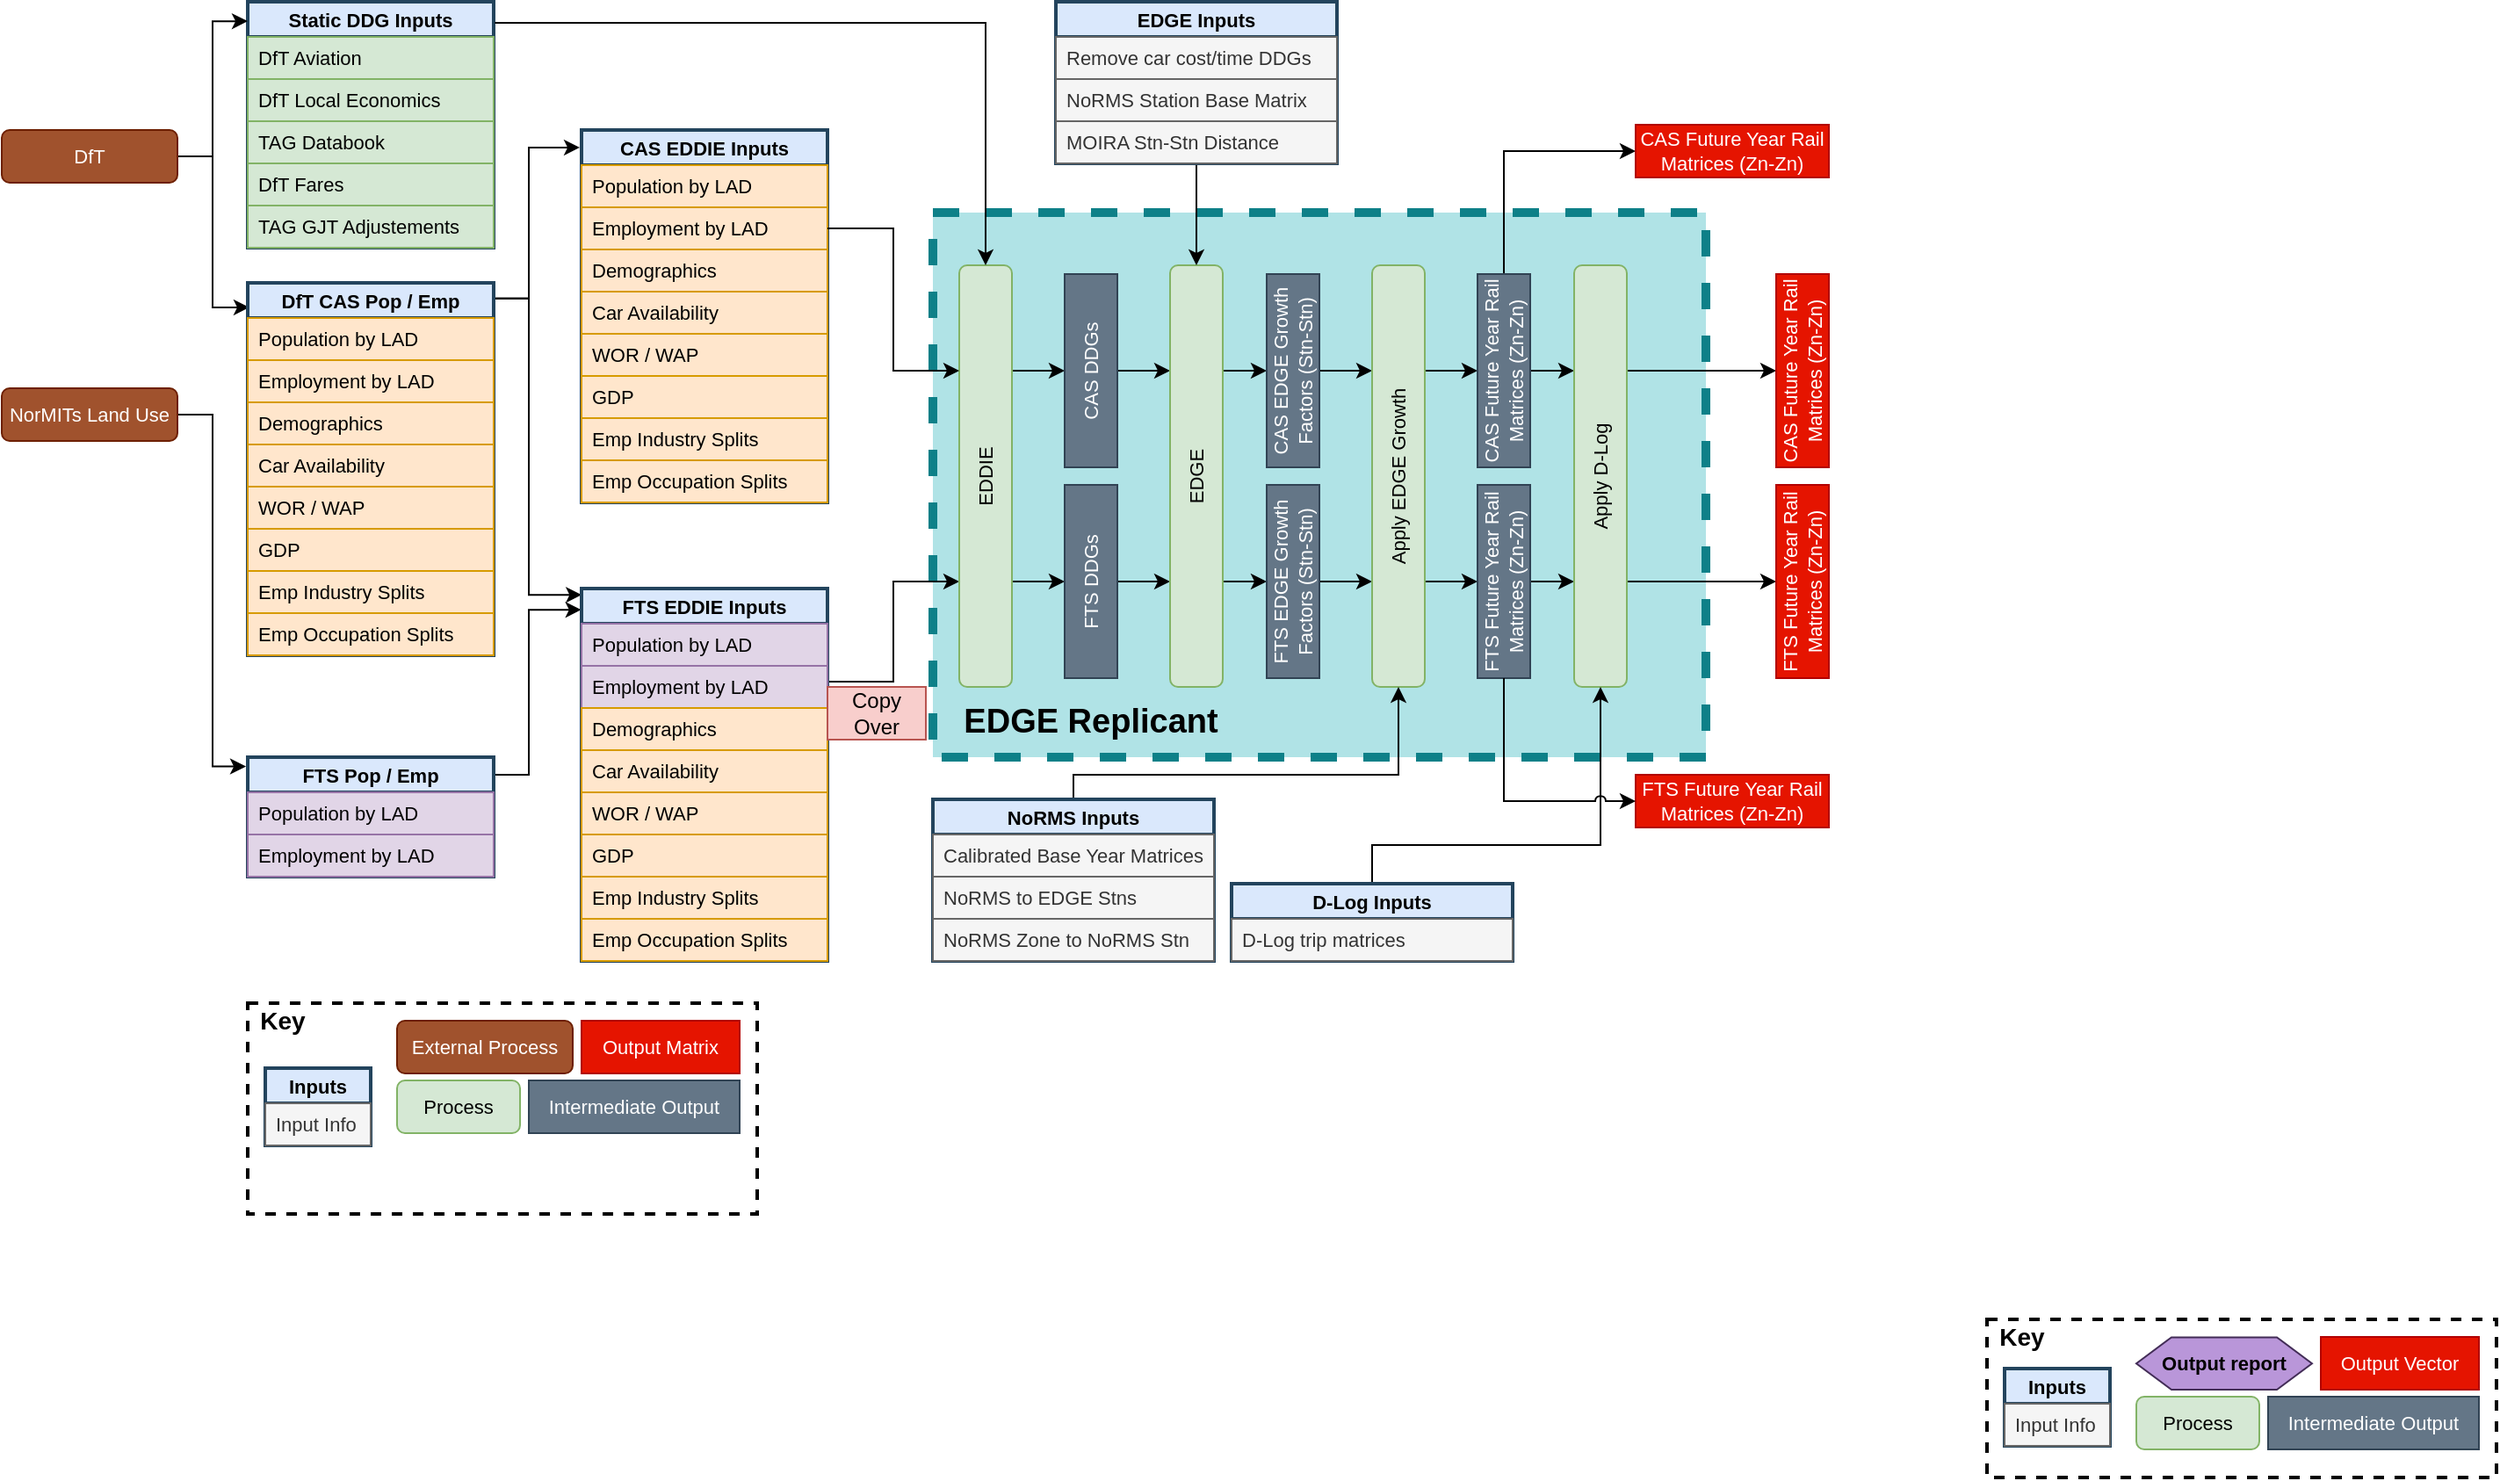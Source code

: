 <mxfile version="14.9.6" type="device" pages="2"><diagram id="xiVbnv9Z3kEjWXhl6XLZ" name="EDGE / Rail"><mxGraphModel dx="2249" dy="832" grid="1" gridSize="10" guides="1" tooltips="1" connect="1" arrows="1" fold="1" page="1" pageScale="1" pageWidth="827" pageHeight="1169" math="0" shadow="0"><root><mxCell id="0"/><mxCell id="1" parent="0"/><mxCell id="wJbxMJdrwcVg3yQO91d--107" value="" style="rounded=0;whiteSpace=wrap;html=1;strokeWidth=5;fontSize=11;dashed=1;fillColor=#b0e3e6;strokeColor=#0e8088;" vertex="1" parent="1"><mxGeometry x="450" y="170" width="440" height="310" as="geometry"/></mxCell><mxCell id="OQW1ox4yVsEIrrEEjxvf-1" value="" style="group" vertex="1" connectable="0" parent="1"><mxGeometry x="60" y="620" width="290" height="120" as="geometry"/></mxCell><mxCell id="OQW1ox4yVsEIrrEEjxvf-2" value="" style="rounded=0;whiteSpace=wrap;html=1;dashed=1;strokeWidth=2;" vertex="1" parent="OQW1ox4yVsEIrrEEjxvf-1"><mxGeometry width="290" height="120" as="geometry"/></mxCell><mxCell id="OQW1ox4yVsEIrrEEjxvf-3" value="&lt;b style=&quot;font-size: 14px&quot;&gt;Key&lt;/b&gt;" style="text;html=1;strokeColor=none;fillColor=none;align=center;verticalAlign=middle;whiteSpace=wrap;rounded=0;dashed=1;" vertex="1" parent="OQW1ox4yVsEIrrEEjxvf-1"><mxGeometry width="40" height="20" as="geometry"/></mxCell><mxCell id="OQW1ox4yVsEIrrEEjxvf-4" value="Inputs" style="swimlane;fontStyle=1;childLayout=stackLayout;horizontal=1;startSize=20;fillColor=#dae8fc;horizontalStack=0;resizeParent=1;resizeParentMax=0;resizeLast=0;collapsible=1;marginBottom=0;rounded=0;glass=0;fontSize=11;align=center;strokeWidth=2;strokeColor=#23445D;" vertex="1" parent="OQW1ox4yVsEIrrEEjxvf-1"><mxGeometry x="10" y="37" width="60" height="44" as="geometry"/></mxCell><mxCell id="OQW1ox4yVsEIrrEEjxvf-5" value="Input Info" style="text;strokeColor=#666666;fillColor=#f5f5f5;align=left;verticalAlign=middle;spacingLeft=4;spacingRight=4;overflow=hidden;rotatable=0;points=[[0,0.5],[1,0.5]];portConstraint=eastwest;fontSize=11;whiteSpace=wrap;fontColor=#333333;" vertex="1" parent="OQW1ox4yVsEIrrEEjxvf-4"><mxGeometry y="20" width="60" height="24" as="geometry"/></mxCell><mxCell id="OQW1ox4yVsEIrrEEjxvf-6" value="&lt;font style=&quot;font-size: 11px&quot;&gt;Process&lt;/font&gt;" style="rounded=1;whiteSpace=wrap;html=1;fillColor=#d5e8d4;strokeColor=#82b366;" vertex="1" parent="OQW1ox4yVsEIrrEEjxvf-1"><mxGeometry x="85" y="44" width="70" height="30" as="geometry"/></mxCell><mxCell id="OQW1ox4yVsEIrrEEjxvf-7" value="&lt;font style=&quot;font-size: 11px&quot;&gt;External Process&lt;/font&gt;" style="rounded=1;whiteSpace=wrap;html=1;fillColor=#a0522d;strokeColor=#6D1F00;fontColor=#ffffff;" vertex="1" parent="OQW1ox4yVsEIrrEEjxvf-1"><mxGeometry x="85" y="10" width="100" height="30" as="geometry"/></mxCell><mxCell id="OQW1ox4yVsEIrrEEjxvf-8" value="Intermediate Output" style="rounded=0;whiteSpace=wrap;html=1;strokeWidth=1;fillColor=#647687;strokeColor=#314354;fontSize=11;fontColor=#ffffff;" vertex="1" parent="OQW1ox4yVsEIrrEEjxvf-1"><mxGeometry x="160" y="44" width="120" height="30" as="geometry"/></mxCell><mxCell id="OQW1ox4yVsEIrrEEjxvf-9" value="Output Matrix" style="rounded=0;whiteSpace=wrap;html=1;strokeWidth=1;fillColor=#e51400;strokeColor=#B20000;fontSize=11;fontColor=#ffffff;" vertex="1" parent="OQW1ox4yVsEIrrEEjxvf-1"><mxGeometry x="190" y="10" width="90" height="30" as="geometry"/></mxCell><mxCell id="OQW1ox4yVsEIrrEEjxvf-11" value="" style="group" vertex="1" connectable="0" parent="1"><mxGeometry x="1050" y="800" width="290" height="90" as="geometry"/></mxCell><mxCell id="OQW1ox4yVsEIrrEEjxvf-12" value="" style="rounded=0;whiteSpace=wrap;html=1;dashed=1;strokeWidth=2;" vertex="1" parent="OQW1ox4yVsEIrrEEjxvf-11"><mxGeometry width="290" height="90" as="geometry"/></mxCell><mxCell id="OQW1ox4yVsEIrrEEjxvf-13" value="&lt;b style=&quot;font-size: 14px&quot;&gt;Key&lt;/b&gt;" style="text;html=1;strokeColor=none;fillColor=none;align=center;verticalAlign=middle;whiteSpace=wrap;rounded=0;dashed=1;" vertex="1" parent="OQW1ox4yVsEIrrEEjxvf-11"><mxGeometry width="40" height="20" as="geometry"/></mxCell><mxCell id="OQW1ox4yVsEIrrEEjxvf-14" value="Inputs" style="swimlane;fontStyle=1;childLayout=stackLayout;horizontal=1;startSize=20;fillColor=#dae8fc;horizontalStack=0;resizeParent=1;resizeParentMax=0;resizeLast=0;collapsible=1;marginBottom=0;rounded=0;glass=0;fontSize=11;align=center;strokeWidth=2;strokeColor=#23445D;" vertex="1" parent="OQW1ox4yVsEIrrEEjxvf-11"><mxGeometry x="10" y="28" width="60" height="44" as="geometry"/></mxCell><mxCell id="OQW1ox4yVsEIrrEEjxvf-15" value="Input Info" style="text;strokeColor=#666666;fillColor=#f5f5f5;align=left;verticalAlign=middle;spacingLeft=4;spacingRight=4;overflow=hidden;rotatable=0;points=[[0,0.5],[1,0.5]];portConstraint=eastwest;fontSize=11;whiteSpace=wrap;fontColor=#333333;" vertex="1" parent="OQW1ox4yVsEIrrEEjxvf-14"><mxGeometry y="20" width="60" height="24" as="geometry"/></mxCell><mxCell id="OQW1ox4yVsEIrrEEjxvf-16" value="&lt;font style=&quot;font-size: 11px&quot;&gt;Process&lt;/font&gt;" style="rounded=1;whiteSpace=wrap;html=1;fillColor=#d5e8d4;strokeColor=#82b366;" vertex="1" parent="OQW1ox4yVsEIrrEEjxvf-11"><mxGeometry x="85" y="44" width="70" height="30" as="geometry"/></mxCell><mxCell id="OQW1ox4yVsEIrrEEjxvf-17" value="Intermediate Output" style="rounded=0;whiteSpace=wrap;html=1;strokeWidth=1;fillColor=#647687;strokeColor=#314354;fontSize=11;fontColor=#ffffff;" vertex="1" parent="OQW1ox4yVsEIrrEEjxvf-11"><mxGeometry x="160" y="44" width="120" height="30" as="geometry"/></mxCell><mxCell id="OQW1ox4yVsEIrrEEjxvf-18" value="Output Vector" style="rounded=0;whiteSpace=wrap;html=1;strokeWidth=1;fillColor=#e51400;strokeColor=#B20000;fontSize=11;fontColor=#ffffff;" vertex="1" parent="OQW1ox4yVsEIrrEEjxvf-11"><mxGeometry x="190" y="10" width="90" height="30" as="geometry"/></mxCell><mxCell id="OQW1ox4yVsEIrrEEjxvf-19" value="&lt;span style=&quot;font-size: 11px&quot;&gt;&lt;b&gt;Output report&lt;/b&gt;&lt;/span&gt;" style="shape=hexagon;perimeter=hexagonPerimeter2;whiteSpace=wrap;html=1;fixedSize=1;strokeColor=#432D57;fillColor=#B996D9;" vertex="1" parent="OQW1ox4yVsEIrrEEjxvf-11"><mxGeometry x="85" y="10.19" width="100" height="29.81" as="geometry"/></mxCell><mxCell id="wJbxMJdrwcVg3yQO91d--1" value="Static DDG Inputs" style="swimlane;fontStyle=1;childLayout=stackLayout;horizontal=1;startSize=20;fillColor=#dae8fc;horizontalStack=0;resizeParent=1;resizeParentMax=0;resizeLast=0;collapsible=1;marginBottom=0;rounded=0;glass=0;fontSize=11;align=center;strokeWidth=2;strokeColor=#23445D;" vertex="1" parent="1"><mxGeometry x="60" y="50" width="140" height="140" as="geometry"/></mxCell><mxCell id="wJbxMJdrwcVg3yQO91d--2" value="DfT Aviation" style="text;strokeColor=#82b366;fillColor=#d5e8d4;align=left;verticalAlign=middle;spacingLeft=4;spacingRight=4;overflow=hidden;rotatable=0;points=[[0,0.5],[1,0.5]];portConstraint=eastwest;fontSize=11;whiteSpace=wrap;" vertex="1" parent="wJbxMJdrwcVg3yQO91d--1"><mxGeometry y="20" width="140" height="24" as="geometry"/></mxCell><mxCell id="wJbxMJdrwcVg3yQO91d--11" value="DfT Local Economics" style="text;strokeColor=#82b366;fillColor=#d5e8d4;align=left;verticalAlign=middle;spacingLeft=4;spacingRight=4;overflow=hidden;rotatable=0;points=[[0,0.5],[1,0.5]];portConstraint=eastwest;fontSize=11;whiteSpace=wrap;" vertex="1" parent="wJbxMJdrwcVg3yQO91d--1"><mxGeometry y="44" width="140" height="24" as="geometry"/></mxCell><mxCell id="wJbxMJdrwcVg3yQO91d--12" value="TAG Databook" style="text;strokeColor=#82b366;fillColor=#d5e8d4;align=left;verticalAlign=middle;spacingLeft=4;spacingRight=4;overflow=hidden;rotatable=0;points=[[0,0.5],[1,0.5]];portConstraint=eastwest;fontSize=11;whiteSpace=wrap;" vertex="1" parent="wJbxMJdrwcVg3yQO91d--1"><mxGeometry y="68" width="140" height="24" as="geometry"/></mxCell><mxCell id="wJbxMJdrwcVg3yQO91d--13" value="DfT Fares" style="text;strokeColor=#82b366;fillColor=#d5e8d4;align=left;verticalAlign=middle;spacingLeft=4;spacingRight=4;overflow=hidden;rotatable=0;points=[[0,0.5],[1,0.5]];portConstraint=eastwest;fontSize=11;whiteSpace=wrap;" vertex="1" parent="wJbxMJdrwcVg3yQO91d--1"><mxGeometry y="92" width="140" height="24" as="geometry"/></mxCell><mxCell id="wJbxMJdrwcVg3yQO91d--17" value="TAG GJT Adjustements" style="text;strokeColor=#82b366;fillColor=#d5e8d4;align=left;verticalAlign=middle;spacingLeft=4;spacingRight=4;overflow=hidden;rotatable=0;points=[[0,0.5],[1,0.5]];portConstraint=eastwest;fontSize=11;whiteSpace=wrap;" vertex="1" parent="wJbxMJdrwcVg3yQO91d--1"><mxGeometry y="116" width="140" height="24" as="geometry"/></mxCell><mxCell id="wJbxMJdrwcVg3yQO91d--25" style="edgeStyle=orthogonalEdgeStyle;rounded=0;orthogonalLoop=1;jettySize=auto;html=1;exitX=1;exitY=0.5;exitDx=0;exitDy=0;entryX=-0.007;entryY=0.078;entryDx=0;entryDy=0;entryPerimeter=0;" edge="1" parent="1" source="wJbxMJdrwcVg3yQO91d--3" target="wJbxMJdrwcVg3yQO91d--5"><mxGeometry relative="1" as="geometry"/></mxCell><mxCell id="wJbxMJdrwcVg3yQO91d--3" value="&lt;font style=&quot;font-size: 11px&quot;&gt;NorMITs Land Use&lt;/font&gt;" style="rounded=1;whiteSpace=wrap;html=1;fillColor=#a0522d;strokeColor=#6D1F00;fontColor=#ffffff;" vertex="1" parent="1"><mxGeometry x="-80" y="270" width="100" height="30" as="geometry"/></mxCell><mxCell id="wJbxMJdrwcVg3yQO91d--23" style="edgeStyle=orthogonalEdgeStyle;rounded=0;orthogonalLoop=1;jettySize=auto;html=1;exitX=1;exitY=0.5;exitDx=0;exitDy=0;entryX=0;entryY=0.079;entryDx=0;entryDy=0;entryPerimeter=0;" edge="1" parent="1" source="wJbxMJdrwcVg3yQO91d--4" target="wJbxMJdrwcVg3yQO91d--1"><mxGeometry relative="1" as="geometry"/></mxCell><mxCell id="wJbxMJdrwcVg3yQO91d--24" style="edgeStyle=orthogonalEdgeStyle;rounded=0;orthogonalLoop=1;jettySize=auto;html=1;exitX=1;exitY=0.5;exitDx=0;exitDy=0;entryX=0.007;entryY=0.066;entryDx=0;entryDy=0;entryPerimeter=0;" edge="1" parent="1" source="wJbxMJdrwcVg3yQO91d--4" target="wJbxMJdrwcVg3yQO91d--8"><mxGeometry relative="1" as="geometry"/></mxCell><mxCell id="wJbxMJdrwcVg3yQO91d--4" value="&lt;span style=&quot;font-size: 11px&quot;&gt;DfT&lt;/span&gt;" style="rounded=1;whiteSpace=wrap;html=1;fillColor=#a0522d;strokeColor=#6D1F00;fontColor=#ffffff;" vertex="1" parent="1"><mxGeometry x="-80" y="123" width="100" height="30" as="geometry"/></mxCell><mxCell id="wJbxMJdrwcVg3yQO91d--49" style="edgeStyle=orthogonalEdgeStyle;rounded=0;orthogonalLoop=1;jettySize=auto;html=1;exitX=1.001;exitY=0.082;exitDx=0;exitDy=0;exitPerimeter=0;entryX=-0.001;entryY=0.057;entryDx=0;entryDy=0;entryPerimeter=0;" edge="1" parent="1" source="wJbxMJdrwcVg3yQO91d--5" target="wJbxMJdrwcVg3yQO91d--40"><mxGeometry relative="1" as="geometry"><mxPoint x="220" y="470" as="sourcePoint"/><mxPoint x="240" y="361" as="targetPoint"/><Array as="points"><mxPoint x="220" y="490"/><mxPoint x="220" y="396"/></Array></mxGeometry></mxCell><mxCell id="wJbxMJdrwcVg3yQO91d--5" value="FTS Pop / Emp" style="swimlane;fontStyle=1;childLayout=stackLayout;horizontal=1;startSize=20;fillColor=#dae8fc;horizontalStack=0;resizeParent=1;resizeParentMax=0;resizeLast=0;collapsible=1;marginBottom=0;rounded=0;glass=0;fontSize=11;align=center;strokeWidth=2;strokeColor=#23445D;" vertex="1" parent="1"><mxGeometry x="60" y="480" width="140" height="68" as="geometry"/></mxCell><mxCell id="wJbxMJdrwcVg3yQO91d--6" value="Population by LAD" style="text;strokeColor=#9673a6;fillColor=#e1d5e7;align=left;verticalAlign=middle;spacingLeft=4;spacingRight=4;overflow=hidden;rotatable=0;points=[[0,0.5],[1,0.5]];portConstraint=eastwest;fontSize=11;whiteSpace=wrap;" vertex="1" parent="wJbxMJdrwcVg3yQO91d--5"><mxGeometry y="20" width="140" height="24" as="geometry"/></mxCell><mxCell id="wJbxMJdrwcVg3yQO91d--7" value="Employment by LAD" style="text;strokeColor=#9673a6;fillColor=#e1d5e7;align=left;verticalAlign=middle;spacingLeft=4;spacingRight=4;overflow=hidden;rotatable=0;points=[[0,0.5],[1,0.5]];portConstraint=eastwest;fontSize=11;whiteSpace=wrap;" vertex="1" parent="wJbxMJdrwcVg3yQO91d--5"><mxGeometry y="44" width="140" height="24" as="geometry"/></mxCell><mxCell id="wJbxMJdrwcVg3yQO91d--50" style="edgeStyle=orthogonalEdgeStyle;rounded=0;orthogonalLoop=1;jettySize=auto;html=1;exitX=1.004;exitY=0.042;exitDx=0;exitDy=0;exitPerimeter=0;entryX=0.001;entryY=0.017;entryDx=0;entryDy=0;entryPerimeter=0;" edge="1" parent="1" source="wJbxMJdrwcVg3yQO91d--8" target="wJbxMJdrwcVg3yQO91d--40"><mxGeometry relative="1" as="geometry"><mxPoint x="230" y="390" as="targetPoint"/><mxPoint x="230" y="210" as="sourcePoint"/><Array as="points"><mxPoint x="220" y="219"/><mxPoint x="220" y="388"/></Array></mxGeometry></mxCell><mxCell id="wJbxMJdrwcVg3yQO91d--51" style="edgeStyle=orthogonalEdgeStyle;rounded=0;orthogonalLoop=1;jettySize=auto;html=1;exitX=1.005;exitY=0.042;exitDx=0;exitDy=0;entryX=-0.007;entryY=0.047;entryDx=0;entryDy=0;entryPerimeter=0;exitPerimeter=0;" edge="1" parent="1" source="wJbxMJdrwcVg3yQO91d--8" target="wJbxMJdrwcVg3yQO91d--26"><mxGeometry relative="1" as="geometry"><Array as="points"><mxPoint x="220" y="219"/><mxPoint x="220" y="133"/></Array></mxGeometry></mxCell><mxCell id="wJbxMJdrwcVg3yQO91d--8" value="DfT CAS Pop / Emp" style="swimlane;fontStyle=1;childLayout=stackLayout;horizontal=1;startSize=20;fillColor=#dae8fc;horizontalStack=0;resizeParent=1;resizeParentMax=0;resizeLast=0;collapsible=1;marginBottom=0;rounded=0;glass=0;fontSize=11;align=center;strokeWidth=2;strokeColor=#23445D;" vertex="1" parent="1"><mxGeometry x="60" y="210" width="140" height="212" as="geometry"/></mxCell><mxCell id="wJbxMJdrwcVg3yQO91d--9" value="Population by LAD" style="text;strokeColor=#d79b00;fillColor=#ffe6cc;align=left;verticalAlign=middle;spacingLeft=4;spacingRight=4;overflow=hidden;rotatable=0;points=[[0,0.5],[1,0.5]];portConstraint=eastwest;fontSize=11;whiteSpace=wrap;" vertex="1" parent="wJbxMJdrwcVg3yQO91d--8"><mxGeometry y="20" width="140" height="24" as="geometry"/></mxCell><mxCell id="wJbxMJdrwcVg3yQO91d--10" value="Employment by LAD" style="text;strokeColor=#d79b00;fillColor=#ffe6cc;align=left;verticalAlign=middle;spacingLeft=4;spacingRight=4;overflow=hidden;rotatable=0;points=[[0,0.5],[1,0.5]];portConstraint=eastwest;fontSize=11;whiteSpace=wrap;" vertex="1" parent="wJbxMJdrwcVg3yQO91d--8"><mxGeometry y="44" width="140" height="24" as="geometry"/></mxCell><mxCell id="wJbxMJdrwcVg3yQO91d--21" value="Demographics" style="text;strokeColor=#d79b00;fillColor=#ffe6cc;align=left;verticalAlign=middle;spacingLeft=4;spacingRight=4;overflow=hidden;rotatable=0;points=[[0,0.5],[1,0.5]];portConstraint=eastwest;fontSize=11;whiteSpace=wrap;" vertex="1" parent="wJbxMJdrwcVg3yQO91d--8"><mxGeometry y="68" width="140" height="24" as="geometry"/></mxCell><mxCell id="wJbxMJdrwcVg3yQO91d--20" value="Car Availability" style="text;strokeColor=#d79b00;fillColor=#ffe6cc;align=left;verticalAlign=middle;spacingLeft=4;spacingRight=4;overflow=hidden;rotatable=0;points=[[0,0.5],[1,0.5]];portConstraint=eastwest;fontSize=11;whiteSpace=wrap;" vertex="1" parent="wJbxMJdrwcVg3yQO91d--8"><mxGeometry y="92" width="140" height="24" as="geometry"/></mxCell><mxCell id="wJbxMJdrwcVg3yQO91d--16" value="WOR / WAP" style="text;strokeColor=#d79b00;fillColor=#ffe6cc;align=left;verticalAlign=middle;spacingLeft=4;spacingRight=4;overflow=hidden;rotatable=0;points=[[0,0.5],[1,0.5]];portConstraint=eastwest;fontSize=11;whiteSpace=wrap;" vertex="1" parent="wJbxMJdrwcVg3yQO91d--8"><mxGeometry y="116" width="140" height="24" as="geometry"/></mxCell><mxCell id="wJbxMJdrwcVg3yQO91d--15" value="GDP" style="text;strokeColor=#d79b00;fillColor=#ffe6cc;align=left;verticalAlign=middle;spacingLeft=4;spacingRight=4;overflow=hidden;rotatable=0;points=[[0,0.5],[1,0.5]];portConstraint=eastwest;fontSize=11;whiteSpace=wrap;" vertex="1" parent="wJbxMJdrwcVg3yQO91d--8"><mxGeometry y="140" width="140" height="24" as="geometry"/></mxCell><mxCell id="wJbxMJdrwcVg3yQO91d--22" value="Emp Industry Splits" style="text;strokeColor=#d79b00;fillColor=#ffe6cc;align=left;verticalAlign=middle;spacingLeft=4;spacingRight=4;overflow=hidden;rotatable=0;points=[[0,0.5],[1,0.5]];portConstraint=eastwest;fontSize=11;whiteSpace=wrap;" vertex="1" parent="wJbxMJdrwcVg3yQO91d--8"><mxGeometry y="164" width="140" height="24" as="geometry"/></mxCell><mxCell id="wJbxMJdrwcVg3yQO91d--14" value="Emp Occupation Splits" style="text;strokeColor=#d79b00;fillColor=#ffe6cc;align=left;verticalAlign=middle;spacingLeft=4;spacingRight=4;overflow=hidden;rotatable=0;points=[[0,0.5],[1,0.5]];portConstraint=eastwest;fontSize=11;whiteSpace=wrap;" vertex="1" parent="wJbxMJdrwcVg3yQO91d--8"><mxGeometry y="188" width="140" height="24" as="geometry"/></mxCell><mxCell id="wJbxMJdrwcVg3yQO91d--26" value="CAS EDDIE Inputs" style="swimlane;fontStyle=1;childLayout=stackLayout;horizontal=1;startSize=20;fillColor=#dae8fc;horizontalStack=0;resizeParent=1;resizeParentMax=0;resizeLast=0;collapsible=1;marginBottom=0;rounded=0;glass=0;fontSize=11;align=center;strokeWidth=2;strokeColor=#23445D;" vertex="1" parent="1"><mxGeometry x="250" y="123" width="140" height="212" as="geometry"/></mxCell><mxCell id="wJbxMJdrwcVg3yQO91d--27" value="Population by LAD" style="text;strokeColor=#d79b00;fillColor=#ffe6cc;align=left;verticalAlign=middle;spacingLeft=4;spacingRight=4;overflow=hidden;rotatable=0;points=[[0,0.5],[1,0.5]];portConstraint=eastwest;fontSize=11;whiteSpace=wrap;" vertex="1" parent="wJbxMJdrwcVg3yQO91d--26"><mxGeometry y="20" width="140" height="24" as="geometry"/></mxCell><mxCell id="wJbxMJdrwcVg3yQO91d--28" value="Employment by LAD" style="text;strokeColor=#d79b00;fillColor=#ffe6cc;align=left;verticalAlign=middle;spacingLeft=4;spacingRight=4;overflow=hidden;rotatable=0;points=[[0,0.5],[1,0.5]];portConstraint=eastwest;fontSize=11;whiteSpace=wrap;" vertex="1" parent="wJbxMJdrwcVg3yQO91d--26"><mxGeometry y="44" width="140" height="24" as="geometry"/></mxCell><mxCell id="wJbxMJdrwcVg3yQO91d--29" value="Demographics" style="text;strokeColor=#d79b00;fillColor=#ffe6cc;align=left;verticalAlign=middle;spacingLeft=4;spacingRight=4;overflow=hidden;rotatable=0;points=[[0,0.5],[1,0.5]];portConstraint=eastwest;fontSize=11;whiteSpace=wrap;" vertex="1" parent="wJbxMJdrwcVg3yQO91d--26"><mxGeometry y="68" width="140" height="24" as="geometry"/></mxCell><mxCell id="wJbxMJdrwcVg3yQO91d--30" value="Car Availability" style="text;strokeColor=#d79b00;fillColor=#ffe6cc;align=left;verticalAlign=middle;spacingLeft=4;spacingRight=4;overflow=hidden;rotatable=0;points=[[0,0.5],[1,0.5]];portConstraint=eastwest;fontSize=11;whiteSpace=wrap;" vertex="1" parent="wJbxMJdrwcVg3yQO91d--26"><mxGeometry y="92" width="140" height="24" as="geometry"/></mxCell><mxCell id="wJbxMJdrwcVg3yQO91d--31" value="WOR / WAP" style="text;strokeColor=#d79b00;fillColor=#ffe6cc;align=left;verticalAlign=middle;spacingLeft=4;spacingRight=4;overflow=hidden;rotatable=0;points=[[0,0.5],[1,0.5]];portConstraint=eastwest;fontSize=11;whiteSpace=wrap;" vertex="1" parent="wJbxMJdrwcVg3yQO91d--26"><mxGeometry y="116" width="140" height="24" as="geometry"/></mxCell><mxCell id="wJbxMJdrwcVg3yQO91d--32" value="GDP" style="text;strokeColor=#d79b00;fillColor=#ffe6cc;align=left;verticalAlign=middle;spacingLeft=4;spacingRight=4;overflow=hidden;rotatable=0;points=[[0,0.5],[1,0.5]];portConstraint=eastwest;fontSize=11;whiteSpace=wrap;" vertex="1" parent="wJbxMJdrwcVg3yQO91d--26"><mxGeometry y="140" width="140" height="24" as="geometry"/></mxCell><mxCell id="wJbxMJdrwcVg3yQO91d--33" value="Emp Industry Splits" style="text;strokeColor=#d79b00;fillColor=#ffe6cc;align=left;verticalAlign=middle;spacingLeft=4;spacingRight=4;overflow=hidden;rotatable=0;points=[[0,0.5],[1,0.5]];portConstraint=eastwest;fontSize=11;whiteSpace=wrap;" vertex="1" parent="wJbxMJdrwcVg3yQO91d--26"><mxGeometry y="164" width="140" height="24" as="geometry"/></mxCell><mxCell id="wJbxMJdrwcVg3yQO91d--34" value="Emp Occupation Splits" style="text;strokeColor=#d79b00;fillColor=#ffe6cc;align=left;verticalAlign=middle;spacingLeft=4;spacingRight=4;overflow=hidden;rotatable=0;points=[[0,0.5],[1,0.5]];portConstraint=eastwest;fontSize=11;whiteSpace=wrap;" vertex="1" parent="wJbxMJdrwcVg3yQO91d--26"><mxGeometry y="188" width="140" height="24" as="geometry"/></mxCell><mxCell id="wJbxMJdrwcVg3yQO91d--54" style="edgeStyle=orthogonalEdgeStyle;rounded=0;orthogonalLoop=1;jettySize=auto;html=1;exitX=1;exitY=0.25;exitDx=0;exitDy=0;entryX=0.25;entryY=0;entryDx=0;entryDy=0;" edge="1" parent="1" source="wJbxMJdrwcVg3yQO91d--40" target="wJbxMJdrwcVg3yQO91d--52"><mxGeometry relative="1" as="geometry"/></mxCell><mxCell id="wJbxMJdrwcVg3yQO91d--40" value="FTS EDDIE Inputs" style="swimlane;fontStyle=1;childLayout=stackLayout;horizontal=1;startSize=20;fillColor=#dae8fc;horizontalStack=0;resizeParent=1;resizeParentMax=0;resizeLast=0;collapsible=1;marginBottom=0;rounded=0;glass=0;fontSize=11;align=center;strokeWidth=2;strokeColor=#23445D;" vertex="1" parent="1"><mxGeometry x="250" y="384" width="140" height="212" as="geometry"/></mxCell><mxCell id="wJbxMJdrwcVg3yQO91d--41" value="Population by LAD" style="text;strokeColor=#9673a6;fillColor=#e1d5e7;align=left;verticalAlign=middle;spacingLeft=4;spacingRight=4;overflow=hidden;rotatable=0;points=[[0,0.5],[1,0.5]];portConstraint=eastwest;fontSize=11;whiteSpace=wrap;" vertex="1" parent="wJbxMJdrwcVg3yQO91d--40"><mxGeometry y="20" width="140" height="24" as="geometry"/></mxCell><mxCell id="wJbxMJdrwcVg3yQO91d--42" value="Employment by LAD" style="text;strokeColor=#9673a6;fillColor=#e1d5e7;align=left;verticalAlign=middle;spacingLeft=4;spacingRight=4;overflow=hidden;rotatable=0;points=[[0,0.5],[1,0.5]];portConstraint=eastwest;fontSize=11;whiteSpace=wrap;" vertex="1" parent="wJbxMJdrwcVg3yQO91d--40"><mxGeometry y="44" width="140" height="24" as="geometry"/></mxCell><mxCell id="wJbxMJdrwcVg3yQO91d--43" value="Demographics" style="text;strokeColor=#d79b00;fillColor=#ffe6cc;align=left;verticalAlign=middle;spacingLeft=4;spacingRight=4;overflow=hidden;rotatable=0;points=[[0,0.5],[1,0.5]];portConstraint=eastwest;fontSize=11;whiteSpace=wrap;" vertex="1" parent="wJbxMJdrwcVg3yQO91d--40"><mxGeometry y="68" width="140" height="24" as="geometry"/></mxCell><mxCell id="wJbxMJdrwcVg3yQO91d--44" value="Car Availability" style="text;strokeColor=#d79b00;fillColor=#ffe6cc;align=left;verticalAlign=middle;spacingLeft=4;spacingRight=4;overflow=hidden;rotatable=0;points=[[0,0.5],[1,0.5]];portConstraint=eastwest;fontSize=11;whiteSpace=wrap;" vertex="1" parent="wJbxMJdrwcVg3yQO91d--40"><mxGeometry y="92" width="140" height="24" as="geometry"/></mxCell><mxCell id="wJbxMJdrwcVg3yQO91d--45" value="WOR / WAP" style="text;strokeColor=#d79b00;fillColor=#ffe6cc;align=left;verticalAlign=middle;spacingLeft=4;spacingRight=4;overflow=hidden;rotatable=0;points=[[0,0.5],[1,0.5]];portConstraint=eastwest;fontSize=11;whiteSpace=wrap;" vertex="1" parent="wJbxMJdrwcVg3yQO91d--40"><mxGeometry y="116" width="140" height="24" as="geometry"/></mxCell><mxCell id="wJbxMJdrwcVg3yQO91d--46" value="GDP" style="text;strokeColor=#d79b00;fillColor=#ffe6cc;align=left;verticalAlign=middle;spacingLeft=4;spacingRight=4;overflow=hidden;rotatable=0;points=[[0,0.5],[1,0.5]];portConstraint=eastwest;fontSize=11;whiteSpace=wrap;" vertex="1" parent="wJbxMJdrwcVg3yQO91d--40"><mxGeometry y="140" width="140" height="24" as="geometry"/></mxCell><mxCell id="wJbxMJdrwcVg3yQO91d--47" value="Emp Industry Splits" style="text;strokeColor=#d79b00;fillColor=#ffe6cc;align=left;verticalAlign=middle;spacingLeft=4;spacingRight=4;overflow=hidden;rotatable=0;points=[[0,0.5],[1,0.5]];portConstraint=eastwest;fontSize=11;whiteSpace=wrap;" vertex="1" parent="wJbxMJdrwcVg3yQO91d--40"><mxGeometry y="164" width="140" height="24" as="geometry"/></mxCell><mxCell id="wJbxMJdrwcVg3yQO91d--48" value="Emp Occupation Splits" style="text;strokeColor=#d79b00;fillColor=#ffe6cc;align=left;verticalAlign=middle;spacingLeft=4;spacingRight=4;overflow=hidden;rotatable=0;points=[[0,0.5],[1,0.5]];portConstraint=eastwest;fontSize=11;whiteSpace=wrap;" vertex="1" parent="wJbxMJdrwcVg3yQO91d--40"><mxGeometry y="188" width="140" height="24" as="geometry"/></mxCell><mxCell id="wJbxMJdrwcVg3yQO91d--59" style="edgeStyle=orthogonalEdgeStyle;rounded=0;orthogonalLoop=1;jettySize=auto;html=1;exitX=0.25;exitY=1;exitDx=0;exitDy=0;entryX=0.5;entryY=0;entryDx=0;entryDy=0;" edge="1" parent="1" source="wJbxMJdrwcVg3yQO91d--52" target="wJbxMJdrwcVg3yQO91d--56"><mxGeometry relative="1" as="geometry"/></mxCell><mxCell id="wJbxMJdrwcVg3yQO91d--60" style="edgeStyle=orthogonalEdgeStyle;rounded=0;orthogonalLoop=1;jettySize=auto;html=1;exitX=0.75;exitY=1;exitDx=0;exitDy=0;entryX=0.5;entryY=0;entryDx=0;entryDy=0;" edge="1" parent="1" source="wJbxMJdrwcVg3yQO91d--52" target="wJbxMJdrwcVg3yQO91d--58"><mxGeometry relative="1" as="geometry"/></mxCell><mxCell id="wJbxMJdrwcVg3yQO91d--52" value="&lt;font style=&quot;font-size: 11px&quot;&gt;EDDIE&lt;/font&gt;" style="rounded=1;whiteSpace=wrap;html=1;fillColor=#d5e8d4;strokeColor=#82b366;rotation=-90;" vertex="1" parent="1"><mxGeometry x="360" y="305" width="240" height="30" as="geometry"/></mxCell><mxCell id="wJbxMJdrwcVg3yQO91d--53" style="edgeStyle=orthogonalEdgeStyle;rounded=0;orthogonalLoop=1;jettySize=auto;html=1;exitX=1.005;exitY=0.086;exitDx=0;exitDy=0;exitPerimeter=0;entryX=1;entryY=0.5;entryDx=0;entryDy=0;" edge="1" parent="1" source="wJbxMJdrwcVg3yQO91d--1" target="wJbxMJdrwcVg3yQO91d--52"><mxGeometry relative="1" as="geometry"/></mxCell><mxCell id="wJbxMJdrwcVg3yQO91d--55" style="edgeStyle=orthogonalEdgeStyle;rounded=0;orthogonalLoop=1;jettySize=auto;html=1;exitX=1;exitY=0.5;exitDx=0;exitDy=0;entryX=0.75;entryY=0;entryDx=0;entryDy=0;" edge="1" parent="1" source="wJbxMJdrwcVg3yQO91d--28" target="wJbxMJdrwcVg3yQO91d--52"><mxGeometry relative="1" as="geometry"/></mxCell><mxCell id="wJbxMJdrwcVg3yQO91d--63" style="edgeStyle=orthogonalEdgeStyle;rounded=0;orthogonalLoop=1;jettySize=auto;html=1;exitX=0.5;exitY=1;exitDx=0;exitDy=0;entryX=0.25;entryY=0;entryDx=0;entryDy=0;" edge="1" parent="1" source="wJbxMJdrwcVg3yQO91d--56" target="wJbxMJdrwcVg3yQO91d--61"><mxGeometry relative="1" as="geometry"/></mxCell><mxCell id="wJbxMJdrwcVg3yQO91d--56" value="FTS DDGs" style="rounded=0;whiteSpace=wrap;html=1;strokeWidth=1;fillColor=#647687;strokeColor=#314354;fontSize=11;fontColor=#ffffff;rotation=-90;" vertex="1" parent="1"><mxGeometry x="485" y="365" width="110" height="30" as="geometry"/></mxCell><mxCell id="wJbxMJdrwcVg3yQO91d--62" style="edgeStyle=orthogonalEdgeStyle;rounded=0;orthogonalLoop=1;jettySize=auto;html=1;exitX=0.5;exitY=1;exitDx=0;exitDy=0;entryX=0.75;entryY=0;entryDx=0;entryDy=0;" edge="1" parent="1" source="wJbxMJdrwcVg3yQO91d--58" target="wJbxMJdrwcVg3yQO91d--61"><mxGeometry relative="1" as="geometry"/></mxCell><mxCell id="wJbxMJdrwcVg3yQO91d--58" value="CAS DDGs" style="rounded=0;whiteSpace=wrap;html=1;strokeWidth=1;fillColor=#647687;strokeColor=#314354;fontSize=11;fontColor=#ffffff;rotation=-90;" vertex="1" parent="1"><mxGeometry x="485" y="245" width="110" height="30" as="geometry"/></mxCell><mxCell id="wJbxMJdrwcVg3yQO91d--73" style="edgeStyle=orthogonalEdgeStyle;rounded=0;orthogonalLoop=1;jettySize=auto;html=1;exitX=0.25;exitY=1;exitDx=0;exitDy=0;entryX=0.5;entryY=0;entryDx=0;entryDy=0;" edge="1" parent="1" source="wJbxMJdrwcVg3yQO91d--61" target="wJbxMJdrwcVg3yQO91d--71"><mxGeometry relative="1" as="geometry"/></mxCell><mxCell id="wJbxMJdrwcVg3yQO91d--74" style="edgeStyle=orthogonalEdgeStyle;rounded=0;orthogonalLoop=1;jettySize=auto;html=1;exitX=0.75;exitY=1;exitDx=0;exitDy=0;entryX=0.5;entryY=0;entryDx=0;entryDy=0;" edge="1" parent="1" source="wJbxMJdrwcVg3yQO91d--61" target="wJbxMJdrwcVg3yQO91d--72"><mxGeometry relative="1" as="geometry"/></mxCell><mxCell id="wJbxMJdrwcVg3yQO91d--61" value="&lt;font style=&quot;font-size: 11px&quot;&gt;EDGE&lt;/font&gt;" style="rounded=1;whiteSpace=wrap;html=1;fillColor=#d5e8d4;strokeColor=#82b366;rotation=-90;" vertex="1" parent="1"><mxGeometry x="480" y="305" width="240" height="30" as="geometry"/></mxCell><mxCell id="wJbxMJdrwcVg3yQO91d--70" style="edgeStyle=orthogonalEdgeStyle;rounded=0;orthogonalLoop=1;jettySize=auto;html=1;exitX=0.5;exitY=1;exitDx=0;exitDy=0;" edge="1" parent="1" source="wJbxMJdrwcVg3yQO91d--64" target="wJbxMJdrwcVg3yQO91d--61"><mxGeometry relative="1" as="geometry"/></mxCell><mxCell id="wJbxMJdrwcVg3yQO91d--64" value="EDGE Inputs" style="swimlane;fontStyle=1;childLayout=stackLayout;horizontal=1;startSize=20;fillColor=#dae8fc;horizontalStack=0;resizeParent=1;resizeParentMax=0;resizeLast=0;collapsible=1;marginBottom=0;rounded=0;glass=0;fontSize=11;align=center;strokeWidth=2;strokeColor=#23445D;" vertex="1" parent="1"><mxGeometry x="520" y="50" width="160" height="92" as="geometry"/></mxCell><mxCell id="wJbxMJdrwcVg3yQO91d--65" value="Remove car cost/time DDGs" style="text;strokeColor=#666666;fillColor=#f5f5f5;align=left;verticalAlign=middle;spacingLeft=4;spacingRight=4;overflow=hidden;rotatable=0;points=[[0,0.5],[1,0.5]];portConstraint=eastwest;fontSize=11;whiteSpace=wrap;fontColor=#333333;" vertex="1" parent="wJbxMJdrwcVg3yQO91d--64"><mxGeometry y="20" width="160" height="24" as="geometry"/></mxCell><mxCell id="wJbxMJdrwcVg3yQO91d--66" value="NoRMS Station Base Matrix" style="text;strokeColor=#666666;fillColor=#f5f5f5;align=left;verticalAlign=middle;spacingLeft=4;spacingRight=4;overflow=hidden;rotatable=0;points=[[0,0.5],[1,0.5]];portConstraint=eastwest;fontSize=11;whiteSpace=wrap;fontColor=#333333;" vertex="1" parent="wJbxMJdrwcVg3yQO91d--64"><mxGeometry y="44" width="160" height="24" as="geometry"/></mxCell><mxCell id="wJbxMJdrwcVg3yQO91d--67" value="MOIRA Stn-Stn Distance" style="text;strokeColor=#666666;fillColor=#f5f5f5;align=left;verticalAlign=middle;spacingLeft=4;spacingRight=4;overflow=hidden;rotatable=0;points=[[0,0.5],[1,0.5]];portConstraint=eastwest;fontSize=11;whiteSpace=wrap;fontColor=#333333;" vertex="1" parent="wJbxMJdrwcVg3yQO91d--64"><mxGeometry y="68" width="160" height="24" as="geometry"/></mxCell><mxCell id="wJbxMJdrwcVg3yQO91d--76" style="edgeStyle=orthogonalEdgeStyle;rounded=0;orthogonalLoop=1;jettySize=auto;html=1;exitX=0.5;exitY=1;exitDx=0;exitDy=0;entryX=0.25;entryY=0;entryDx=0;entryDy=0;" edge="1" parent="1" source="wJbxMJdrwcVg3yQO91d--71" target="wJbxMJdrwcVg3yQO91d--75"><mxGeometry relative="1" as="geometry"/></mxCell><mxCell id="wJbxMJdrwcVg3yQO91d--71" value="FTS EDGE Growth Factors (Stn-Stn)" style="rounded=0;whiteSpace=wrap;html=1;strokeWidth=1;fillColor=#647687;strokeColor=#314354;fontSize=11;fontColor=#ffffff;rotation=-90;" vertex="1" parent="1"><mxGeometry x="600" y="365" width="110" height="30" as="geometry"/></mxCell><mxCell id="wJbxMJdrwcVg3yQO91d--77" style="edgeStyle=orthogonalEdgeStyle;rounded=0;orthogonalLoop=1;jettySize=auto;html=1;exitX=0.5;exitY=1;exitDx=0;exitDy=0;entryX=0.75;entryY=0;entryDx=0;entryDy=0;" edge="1" parent="1" source="wJbxMJdrwcVg3yQO91d--72" target="wJbxMJdrwcVg3yQO91d--75"><mxGeometry relative="1" as="geometry"/></mxCell><mxCell id="wJbxMJdrwcVg3yQO91d--72" value="CAS EDGE Growth Factors (Stn-Stn)" style="rounded=0;whiteSpace=wrap;html=1;strokeWidth=1;fillColor=#647687;strokeColor=#314354;fontSize=11;fontColor=#ffffff;rotation=-90;" vertex="1" parent="1"><mxGeometry x="600" y="245" width="110" height="30" as="geometry"/></mxCell><mxCell id="wJbxMJdrwcVg3yQO91d--85" style="edgeStyle=orthogonalEdgeStyle;rounded=0;orthogonalLoop=1;jettySize=auto;html=1;exitX=0.75;exitY=1;exitDx=0;exitDy=0;" edge="1" parent="1" source="wJbxMJdrwcVg3yQO91d--75" target="wJbxMJdrwcVg3yQO91d--84"><mxGeometry relative="1" as="geometry"/></mxCell><mxCell id="wJbxMJdrwcVg3yQO91d--86" style="edgeStyle=orthogonalEdgeStyle;rounded=0;orthogonalLoop=1;jettySize=auto;html=1;exitX=0.25;exitY=1;exitDx=0;exitDy=0;entryX=0.5;entryY=0;entryDx=0;entryDy=0;" edge="1" parent="1" source="wJbxMJdrwcVg3yQO91d--75" target="wJbxMJdrwcVg3yQO91d--83"><mxGeometry relative="1" as="geometry"/></mxCell><mxCell id="wJbxMJdrwcVg3yQO91d--75" value="&lt;font style=&quot;font-size: 11px&quot;&gt;Apply EDGE Growth&lt;/font&gt;" style="rounded=1;whiteSpace=wrap;html=1;fillColor=#d5e8d4;strokeColor=#82b366;rotation=-90;" vertex="1" parent="1"><mxGeometry x="595" y="305" width="240" height="30" as="geometry"/></mxCell><mxCell id="wJbxMJdrwcVg3yQO91d--82" style="edgeStyle=orthogonalEdgeStyle;rounded=0;orthogonalLoop=1;jettySize=auto;html=1;exitX=0.5;exitY=0;exitDx=0;exitDy=0;entryX=0;entryY=0.5;entryDx=0;entryDy=0;" edge="1" parent="1" source="wJbxMJdrwcVg3yQO91d--78" target="wJbxMJdrwcVg3yQO91d--75"><mxGeometry relative="1" as="geometry"><mxPoint x="740" y="450" as="targetPoint"/><Array as="points"><mxPoint x="530" y="490"/><mxPoint x="715" y="490"/></Array></mxGeometry></mxCell><mxCell id="wJbxMJdrwcVg3yQO91d--78" value="NoRMS Inputs" style="swimlane;fontStyle=1;childLayout=stackLayout;horizontal=1;startSize=20;fillColor=#dae8fc;horizontalStack=0;resizeParent=1;resizeParentMax=0;resizeLast=0;collapsible=1;marginBottom=0;rounded=0;glass=0;fontSize=11;align=center;strokeWidth=2;strokeColor=#23445D;" vertex="1" parent="1"><mxGeometry x="450" y="504" width="160" height="92" as="geometry"/></mxCell><mxCell id="wJbxMJdrwcVg3yQO91d--79" value="Calibrated Base Year Matrices" style="text;strokeColor=#666666;fillColor=#f5f5f5;align=left;verticalAlign=middle;spacingLeft=4;spacingRight=4;overflow=hidden;rotatable=0;points=[[0,0.5],[1,0.5]];portConstraint=eastwest;fontSize=11;whiteSpace=wrap;fontColor=#333333;" vertex="1" parent="wJbxMJdrwcVg3yQO91d--78"><mxGeometry y="20" width="160" height="24" as="geometry"/></mxCell><mxCell id="wJbxMJdrwcVg3yQO91d--80" value="NoRMS to EDGE Stns" style="text;strokeColor=#666666;fillColor=#f5f5f5;align=left;verticalAlign=middle;spacingLeft=4;spacingRight=4;overflow=hidden;rotatable=0;points=[[0,0.5],[1,0.5]];portConstraint=eastwest;fontSize=11;whiteSpace=wrap;fontColor=#333333;" vertex="1" parent="wJbxMJdrwcVg3yQO91d--78"><mxGeometry y="44" width="160" height="24" as="geometry"/></mxCell><mxCell id="wJbxMJdrwcVg3yQO91d--81" value="NoRMS Zone to NoRMS Stn" style="text;strokeColor=#666666;fillColor=#f5f5f5;align=left;verticalAlign=middle;spacingLeft=4;spacingRight=4;overflow=hidden;rotatable=0;points=[[0,0.5],[1,0.5]];portConstraint=eastwest;fontSize=11;whiteSpace=wrap;fontColor=#333333;" vertex="1" parent="wJbxMJdrwcVg3yQO91d--78"><mxGeometry y="68" width="160" height="24" as="geometry"/></mxCell><mxCell id="wJbxMJdrwcVg3yQO91d--89" style="edgeStyle=orthogonalEdgeStyle;rounded=0;orthogonalLoop=1;jettySize=auto;html=1;exitX=0.5;exitY=1;exitDx=0;exitDy=0;entryX=0.25;entryY=0;entryDx=0;entryDy=0;" edge="1" parent="1" source="wJbxMJdrwcVg3yQO91d--83" target="wJbxMJdrwcVg3yQO91d--87"><mxGeometry relative="1" as="geometry"/></mxCell><mxCell id="wJbxMJdrwcVg3yQO91d--83" value="FTS Future Year Rail Matrices (Zn-Zn)" style="rounded=0;whiteSpace=wrap;html=1;strokeWidth=1;fillColor=#647687;strokeColor=#314354;fontSize=11;fontColor=#ffffff;rotation=-90;" vertex="1" parent="1"><mxGeometry x="720" y="365" width="110" height="30" as="geometry"/></mxCell><mxCell id="wJbxMJdrwcVg3yQO91d--88" style="edgeStyle=orthogonalEdgeStyle;rounded=0;orthogonalLoop=1;jettySize=auto;html=1;exitX=0.5;exitY=1;exitDx=0;exitDy=0;entryX=0.75;entryY=0;entryDx=0;entryDy=0;" edge="1" parent="1" source="wJbxMJdrwcVg3yQO91d--84" target="wJbxMJdrwcVg3yQO91d--87"><mxGeometry relative="1" as="geometry"/></mxCell><mxCell id="wJbxMJdrwcVg3yQO91d--93" style="edgeStyle=orthogonalEdgeStyle;rounded=0;orthogonalLoop=1;jettySize=auto;html=1;exitX=1;exitY=0.5;exitDx=0;exitDy=0;entryX=0;entryY=0.5;entryDx=0;entryDy=0;" edge="1" parent="1" source="wJbxMJdrwcVg3yQO91d--84" target="wJbxMJdrwcVg3yQO91d--91"><mxGeometry relative="1" as="geometry"/></mxCell><mxCell id="wJbxMJdrwcVg3yQO91d--84" value="CAS Future Year Rail Matrices (Zn-Zn)" style="rounded=0;whiteSpace=wrap;html=1;strokeWidth=1;fillColor=#647687;strokeColor=#314354;fontSize=11;fontColor=#ffffff;rotation=-90;" vertex="1" parent="1"><mxGeometry x="720" y="245" width="110" height="30" as="geometry"/></mxCell><mxCell id="wJbxMJdrwcVg3yQO91d--101" style="edgeStyle=orthogonalEdgeStyle;rounded=0;orthogonalLoop=1;jettySize=auto;html=1;exitX=0.75;exitY=1;exitDx=0;exitDy=0;" edge="1" parent="1" source="wJbxMJdrwcVg3yQO91d--87" target="wJbxMJdrwcVg3yQO91d--100"><mxGeometry relative="1" as="geometry"/></mxCell><mxCell id="wJbxMJdrwcVg3yQO91d--102" style="edgeStyle=orthogonalEdgeStyle;rounded=0;orthogonalLoop=1;jettySize=auto;html=1;exitX=0.25;exitY=1;exitDx=0;exitDy=0;" edge="1" parent="1" source="wJbxMJdrwcVg3yQO91d--87" target="wJbxMJdrwcVg3yQO91d--99"><mxGeometry relative="1" as="geometry"/></mxCell><mxCell id="wJbxMJdrwcVg3yQO91d--87" value="&lt;font style=&quot;font-size: 11px&quot;&gt;Apply D-Log&lt;/font&gt;" style="rounded=1;whiteSpace=wrap;html=1;fillColor=#d5e8d4;strokeColor=#82b366;rotation=-90;" vertex="1" parent="1"><mxGeometry x="710" y="305" width="240" height="30" as="geometry"/></mxCell><mxCell id="wJbxMJdrwcVg3yQO91d--90" value="FTS Future Year Rail Matrices (Zn-Zn)" style="rounded=0;whiteSpace=wrap;html=1;strokeWidth=1;fillColor=#e51400;strokeColor=#B20000;fontSize=11;fontColor=#ffffff;rotation=0;" vertex="1" parent="1"><mxGeometry x="850" y="490" width="110" height="30" as="geometry"/></mxCell><mxCell id="wJbxMJdrwcVg3yQO91d--91" value="CAS Future Year Rail Matrices (Zn-Zn)" style="rounded=0;whiteSpace=wrap;html=1;strokeWidth=1;fillColor=#e51400;strokeColor=#B20000;fontSize=11;fontColor=#ffffff;rotation=0;" vertex="1" parent="1"><mxGeometry x="850" y="120" width="110" height="30" as="geometry"/></mxCell><mxCell id="wJbxMJdrwcVg3yQO91d--98" style="edgeStyle=orthogonalEdgeStyle;rounded=0;orthogonalLoop=1;jettySize=auto;html=1;exitX=0.5;exitY=0;exitDx=0;exitDy=0;entryX=0;entryY=0.5;entryDx=0;entryDy=0;" edge="1" parent="1" source="wJbxMJdrwcVg3yQO91d--94" target="wJbxMJdrwcVg3yQO91d--87"><mxGeometry relative="1" as="geometry"><Array as="points"><mxPoint x="700" y="530"/><mxPoint x="830" y="530"/></Array></mxGeometry></mxCell><mxCell id="wJbxMJdrwcVg3yQO91d--94" value="D-Log Inputs" style="swimlane;fontStyle=1;childLayout=stackLayout;horizontal=1;startSize=20;fillColor=#dae8fc;horizontalStack=0;resizeParent=1;resizeParentMax=0;resizeLast=0;collapsible=1;marginBottom=0;rounded=0;glass=0;fontSize=11;align=center;strokeWidth=2;strokeColor=#23445D;" vertex="1" parent="1"><mxGeometry x="620" y="552" width="160" height="44" as="geometry"/></mxCell><mxCell id="wJbxMJdrwcVg3yQO91d--95" value="D-Log trip matrices" style="text;strokeColor=#666666;fillColor=#f5f5f5;align=left;verticalAlign=middle;spacingLeft=4;spacingRight=4;overflow=hidden;rotatable=0;points=[[0,0.5],[1,0.5]];portConstraint=eastwest;fontSize=11;whiteSpace=wrap;fontColor=#333333;" vertex="1" parent="wJbxMJdrwcVg3yQO91d--94"><mxGeometry y="20" width="160" height="24" as="geometry"/></mxCell><mxCell id="wJbxMJdrwcVg3yQO91d--99" value="FTS Future Year Rail Matrices (Zn-Zn)" style="rounded=0;whiteSpace=wrap;html=1;strokeWidth=1;fillColor=#e51400;strokeColor=#B20000;fontSize=11;fontColor=#ffffff;rotation=-90;" vertex="1" parent="1"><mxGeometry x="890" y="365" width="110" height="30" as="geometry"/></mxCell><mxCell id="wJbxMJdrwcVg3yQO91d--100" value="CAS Future Year Rail Matrices (Zn-Zn)" style="rounded=0;whiteSpace=wrap;html=1;strokeWidth=1;fillColor=#e51400;strokeColor=#B20000;fontSize=11;fontColor=#ffffff;rotation=-90;" vertex="1" parent="1"><mxGeometry x="890" y="245" width="110" height="30" as="geometry"/></mxCell><mxCell id="wJbxMJdrwcVg3yQO91d--92" style="edgeStyle=orthogonalEdgeStyle;rounded=0;orthogonalLoop=1;jettySize=auto;html=1;exitX=0;exitY=0.5;exitDx=0;exitDy=0;entryX=0;entryY=0.5;entryDx=0;entryDy=0;jumpStyle=arc;" edge="1" parent="1" source="wJbxMJdrwcVg3yQO91d--83" target="wJbxMJdrwcVg3yQO91d--90"><mxGeometry relative="1" as="geometry"/></mxCell><mxCell id="wJbxMJdrwcVg3yQO91d--106" value="&lt;font size=&quot;1&quot;&gt;&lt;b style=&quot;font-size: 19px&quot;&gt;EDGE Replicant&lt;/b&gt;&lt;/font&gt;" style="text;html=1;strokeColor=none;fillColor=none;align=center;verticalAlign=middle;whiteSpace=wrap;rounded=0;dashed=1;fontSize=11;" vertex="1" parent="1"><mxGeometry x="460" y="450" width="160" height="20" as="geometry"/></mxCell><mxCell id="wJbxMJdrwcVg3yQO91d--108" value="Copy Over" style="text;html=1;strokeColor=#b85450;fillColor=#f8cecc;align=center;verticalAlign=middle;whiteSpace=wrap;rounded=0;" vertex="1" parent="1"><mxGeometry x="390" y="440" width="56" height="30" as="geometry"/></mxCell></root></mxGraphModel></diagram><diagram id="nnbe7mMeBayRg49unX90" name="Shapes"><mxGraphModel dx="1422" dy="832" grid="1" gridSize="10" guides="1" tooltips="1" connect="1" arrows="1" fold="1" page="1" pageScale="1" pageWidth="827" pageHeight="1169" math="0" shadow="0"><root><mxCell id="oxkEi9M_JXyr-AanmWj1-0"/><mxCell id="oxkEi9M_JXyr-AanmWj1-1" parent="oxkEi9M_JXyr-AanmWj1-0"/><mxCell id="oxkEi9M_JXyr-AanmWj1-2" value="" style="group" vertex="1" connectable="0" parent="oxkEi9M_JXyr-AanmWj1-1"><mxGeometry x="80" y="80" width="290" height="120" as="geometry"/></mxCell><mxCell id="oxkEi9M_JXyr-AanmWj1-3" value="" style="rounded=0;whiteSpace=wrap;html=1;dashed=1;strokeWidth=2;" vertex="1" parent="oxkEi9M_JXyr-AanmWj1-2"><mxGeometry width="290" height="120" as="geometry"/></mxCell><mxCell id="oxkEi9M_JXyr-AanmWj1-4" value="&lt;b style=&quot;font-size: 14px&quot;&gt;Key&lt;/b&gt;" style="text;html=1;strokeColor=none;fillColor=none;align=center;verticalAlign=middle;whiteSpace=wrap;rounded=0;dashed=1;" vertex="1" parent="oxkEi9M_JXyr-AanmWj1-2"><mxGeometry width="40" height="20" as="geometry"/></mxCell><mxCell id="oxkEi9M_JXyr-AanmWj1-5" value="Inputs" style="swimlane;fontStyle=1;childLayout=stackLayout;horizontal=1;startSize=20;fillColor=#dae8fc;horizontalStack=0;resizeParent=1;resizeParentMax=0;resizeLast=0;collapsible=1;marginBottom=0;rounded=0;glass=0;fontSize=11;align=center;strokeWidth=2;strokeColor=#23445D;" vertex="1" parent="oxkEi9M_JXyr-AanmWj1-2"><mxGeometry x="10" y="37" width="60" height="44" as="geometry"/></mxCell><mxCell id="oxkEi9M_JXyr-AanmWj1-6" value="Input Info" style="text;strokeColor=#666666;fillColor=#f5f5f5;align=left;verticalAlign=middle;spacingLeft=4;spacingRight=4;overflow=hidden;rotatable=0;points=[[0,0.5],[1,0.5]];portConstraint=eastwest;fontSize=11;whiteSpace=wrap;fontColor=#333333;" vertex="1" parent="oxkEi9M_JXyr-AanmWj1-5"><mxGeometry y="20" width="60" height="24" as="geometry"/></mxCell><mxCell id="oxkEi9M_JXyr-AanmWj1-7" value="&lt;font style=&quot;font-size: 11px&quot;&gt;Process&lt;/font&gt;" style="rounded=1;whiteSpace=wrap;html=1;fillColor=#d5e8d4;strokeColor=#82b366;" vertex="1" parent="oxkEi9M_JXyr-AanmWj1-2"><mxGeometry x="85" y="44" width="70" height="30" as="geometry"/></mxCell><mxCell id="oxkEi9M_JXyr-AanmWj1-8" value="&lt;font style=&quot;font-size: 11px&quot;&gt;External Process&lt;/font&gt;" style="rounded=1;whiteSpace=wrap;html=1;fillColor=#a0522d;strokeColor=#6D1F00;fontColor=#ffffff;" vertex="1" parent="oxkEi9M_JXyr-AanmWj1-2"><mxGeometry x="85" y="10" width="100" height="30" as="geometry"/></mxCell><mxCell id="oxkEi9M_JXyr-AanmWj1-9" value="Intermediate Output" style="rounded=0;whiteSpace=wrap;html=1;strokeWidth=1;fillColor=#647687;strokeColor=#314354;fontSize=11;fontColor=#ffffff;" vertex="1" parent="oxkEi9M_JXyr-AanmWj1-2"><mxGeometry x="160" y="44" width="120" height="30" as="geometry"/></mxCell><mxCell id="oxkEi9M_JXyr-AanmWj1-10" value="Output Matrix" style="rounded=0;whiteSpace=wrap;html=1;strokeWidth=1;fillColor=#e51400;strokeColor=#B20000;fontSize=11;fontColor=#ffffff;" vertex="1" parent="oxkEi9M_JXyr-AanmWj1-2"><mxGeometry x="190" y="10" width="90" height="30" as="geometry"/></mxCell><mxCell id="oxkEi9M_JXyr-AanmWj1-11" value="&lt;span style=&quot;font-size: 11px&quot;&gt;External NorMITs Demand Tool&lt;/span&gt;" style="rounded=1;whiteSpace=wrap;html=1;fillColor=#ffe6cc;strokeColor=#d79b00;" vertex="1" parent="oxkEi9M_JXyr-AanmWj1-2"><mxGeometry x="85" y="79" width="195" height="30" as="geometry"/></mxCell><mxCell id="oxkEi9M_JXyr-AanmWj1-12" value="" style="group" vertex="1" connectable="0" parent="oxkEi9M_JXyr-AanmWj1-1"><mxGeometry x="80" y="240" width="290" height="90" as="geometry"/></mxCell><mxCell id="oxkEi9M_JXyr-AanmWj1-13" value="" style="rounded=0;whiteSpace=wrap;html=1;dashed=1;strokeWidth=2;" vertex="1" parent="oxkEi9M_JXyr-AanmWj1-12"><mxGeometry width="290" height="90" as="geometry"/></mxCell><mxCell id="oxkEi9M_JXyr-AanmWj1-14" value="&lt;b style=&quot;font-size: 14px&quot;&gt;Key&lt;/b&gt;" style="text;html=1;strokeColor=none;fillColor=none;align=center;verticalAlign=middle;whiteSpace=wrap;rounded=0;dashed=1;" vertex="1" parent="oxkEi9M_JXyr-AanmWj1-12"><mxGeometry width="40" height="20" as="geometry"/></mxCell><mxCell id="oxkEi9M_JXyr-AanmWj1-15" value="Inputs" style="swimlane;fontStyle=1;childLayout=stackLayout;horizontal=1;startSize=20;fillColor=#dae8fc;horizontalStack=0;resizeParent=1;resizeParentMax=0;resizeLast=0;collapsible=1;marginBottom=0;rounded=0;glass=0;fontSize=11;align=center;strokeWidth=2;strokeColor=#23445D;" vertex="1" parent="oxkEi9M_JXyr-AanmWj1-12"><mxGeometry x="10" y="28" width="60" height="44" as="geometry"/></mxCell><mxCell id="oxkEi9M_JXyr-AanmWj1-16" value="Input Info" style="text;strokeColor=#666666;fillColor=#f5f5f5;align=left;verticalAlign=middle;spacingLeft=4;spacingRight=4;overflow=hidden;rotatable=0;points=[[0,0.5],[1,0.5]];portConstraint=eastwest;fontSize=11;whiteSpace=wrap;fontColor=#333333;" vertex="1" parent="oxkEi9M_JXyr-AanmWj1-15"><mxGeometry y="20" width="60" height="24" as="geometry"/></mxCell><mxCell id="oxkEi9M_JXyr-AanmWj1-17" value="&lt;font style=&quot;font-size: 11px&quot;&gt;Process&lt;/font&gt;" style="rounded=1;whiteSpace=wrap;html=1;fillColor=#d5e8d4;strokeColor=#82b366;" vertex="1" parent="oxkEi9M_JXyr-AanmWj1-12"><mxGeometry x="85" y="44" width="70" height="30" as="geometry"/></mxCell><mxCell id="oxkEi9M_JXyr-AanmWj1-18" value="Intermediate Output" style="rounded=0;whiteSpace=wrap;html=1;strokeWidth=1;fillColor=#647687;strokeColor=#314354;fontSize=11;fontColor=#ffffff;" vertex="1" parent="oxkEi9M_JXyr-AanmWj1-12"><mxGeometry x="160" y="44" width="120" height="30" as="geometry"/></mxCell><mxCell id="oxkEi9M_JXyr-AanmWj1-19" value="Output Vector" style="rounded=0;whiteSpace=wrap;html=1;strokeWidth=1;fillColor=#e51400;strokeColor=#B20000;fontSize=11;fontColor=#ffffff;" vertex="1" parent="oxkEi9M_JXyr-AanmWj1-12"><mxGeometry x="190" y="10" width="90" height="30" as="geometry"/></mxCell><mxCell id="oxkEi9M_JXyr-AanmWj1-20" value="&lt;span style=&quot;font-size: 11px&quot;&gt;&lt;b&gt;Output report&lt;/b&gt;&lt;/span&gt;" style="shape=hexagon;perimeter=hexagonPerimeter2;whiteSpace=wrap;html=1;fixedSize=1;strokeColor=#432D57;fillColor=#B996D9;" vertex="1" parent="oxkEi9M_JXyr-AanmWj1-12"><mxGeometry x="85" y="10.19" width="100" height="29.81" as="geometry"/></mxCell></root></mxGraphModel></diagram></mxfile>